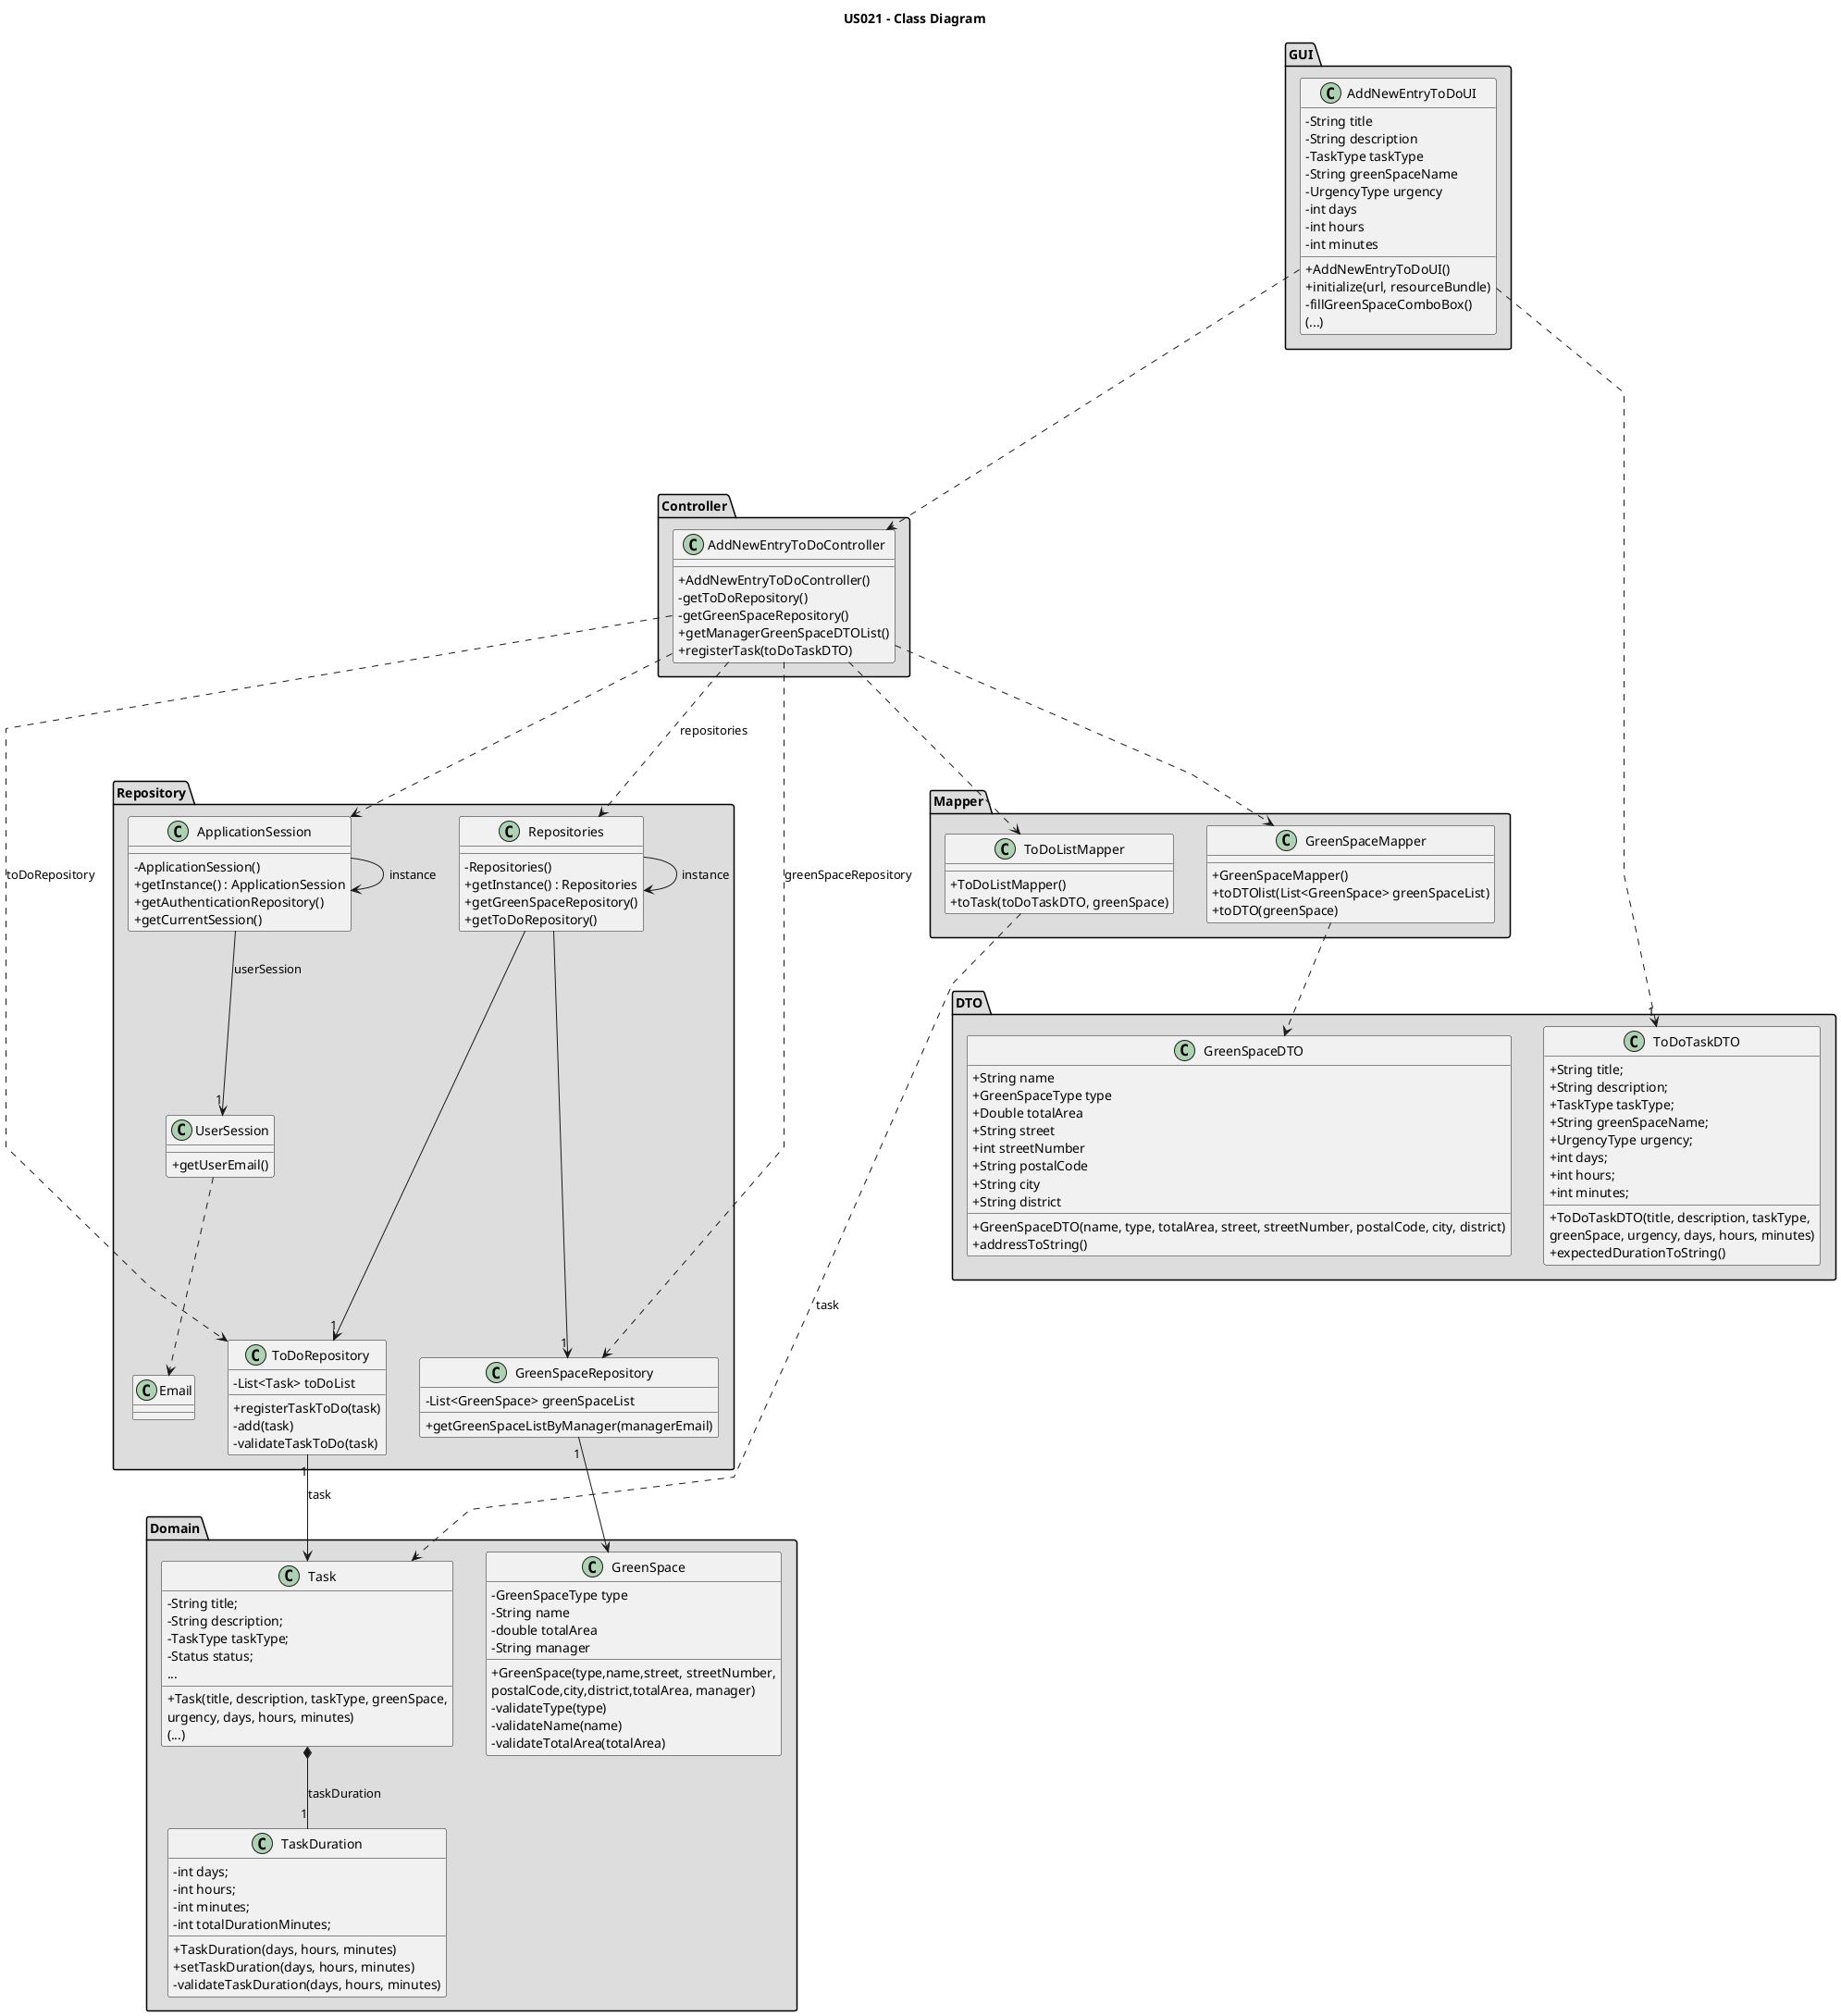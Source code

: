 @startuml
'skinparam monochrome true
skinparam packageStyle rectangle
skinparam shadowing false
skinparam linetype polyline
'skinparam linetype orto

skinparam classAttributeIconSize 0
title US021 - Class Diagram

package GUI <<Folder>> #DDDDDD {

class AddNewEntryToDoUI {
    - String title
    - String description
    - TaskType taskType
    - String greenSpaceName
    - UrgencyType urgency
    - int days
    - int hours
    - int minutes

    +AddNewEntryToDoUI()
    + initialize(url, resourceBundle)
    - fillGreenSpaceComboBox()
    (...)
}
}

package Controller <<Folder>> #DDDDDD {
class AddNewEntryToDoController {

    + AddNewEntryToDoController()
    - getToDoRepository()
    - getGreenSpaceRepository()
    + getManagerGreenSpaceDTOList()
    + registerTask(toDoTaskDTO)
    }
}

'package Domain <<Folder>> #AAAAAA{
package Repository <<Folder>> #DDDDDD {
class GreenSpaceRepository{
    - List<GreenSpace> greenSpaceList

    + getGreenSpaceListByManager(managerEmail)
}

class ToDoRepository{
    - List<Task> toDoList

    + registerTaskToDo(task)
    - add(task)
    - validateTaskToDo(task)
}

class Repositories {
    - Repositories()
    + getInstance() : Repositories
    + getGreenSpaceRepository()
    + getToDoRepository()
}

class ApplicationSession{
    - ApplicationSession()
    + getInstance() : ApplicationSession
    + getAuthenticationRepository()
    + getCurrentSession()

}

class UserSession{
    + getUserEmail()

}

class Email{

}

}


package Domain <<Folder>> #DDDDDD {
class GreenSpace {
    - GreenSpaceType type
    - String name
    - double totalArea
    - String manager
    + GreenSpace(type,name,street, streetNumber,\npostalCode,city,district,totalArea, manager)
    - validateType(type)
    - validateName(name)
    - validateTotalArea(totalArea)
}

class Task {
    - String title;
    - String description;
    - TaskType taskType;
    - Status status;
    ...

    + Task(title, description, taskType, greenSpace,\nurgency, days, hours, minutes)
    (...)
}

class TaskDuration {
    - int days;
    - int hours;
    - int minutes;
    - int totalDurationMinutes;

    + TaskDuration(days, hours, minutes)
    + setTaskDuration(days, hours, minutes)
    - validateTaskDuration(days, hours, minutes)
}

'}
}


package Mapper <<Folder>> #DDDDDD {
class GreenSpaceMapper{
    + GreenSpaceMapper()
    + toDTOlist(List<GreenSpace> greenSpaceList)
    + toDTO(greenSpace)
}

class ToDoListMapper{
    + ToDoListMapper()
    + toTask(toDoTaskDTO, greenSpace)
}
}

package DTO <<Folder>> #DDDDDD {
class GreenSpaceDTO{
    + String name
    + GreenSpaceType type
    + Double totalArea
    + String street
    + int streetNumber
    + String postalCode
    + String city
    + String district

    + GreenSpaceDTO(name, type, totalArea, street, streetNumber, postalCode, city, district)
    + addressToString()
}

class ToDoTaskDTO{
    + String title;
    + String description;
    + TaskType taskType;
    + String greenSpaceName;
    + UrgencyType urgency;
    + int days;
    + int hours;
    + int minutes;

    + ToDoTaskDTO(title, description, taskType,\ngreenSpace, urgency, days, hours, minutes)
    + expectedDurationToString()
    }
}

AddNewEntryToDoUI ..down..> AddNewEntryToDoController
AddNewEntryToDoController ...> Repositories : repositories
AddNewEntryToDoController ..> GreenSpaceRepository : greenSpaceRepository
AddNewEntryToDoController ..> ToDoRepository : toDoRepository
AddNewEntryToDoController ...> ApplicationSession
Repositories -> Repositories : instance
Repositories ---> "1" GreenSpaceRepository
Repositories ---> "1" ToDoRepository
ApplicationSession -> ApplicationSession : instance
ApplicationSession -down-> "1" UserSession : userSession
UserSession ..> Email
GreenSpaceRepository "1" -> GreenSpace
ToDoRepository "1" -down-> Task : task
Task *--"1" TaskDuration : taskDuration
AddNewEntryToDoController ..> GreenSpaceMapper
AddNewEntryToDoController ...> ToDoListMapper
GreenSpaceMapper ..> GreenSpaceDTO
ToDoListMapper ..> Task : task
AddNewEntryToDoUI ....> "1" ToDoTaskDTO


@enduml